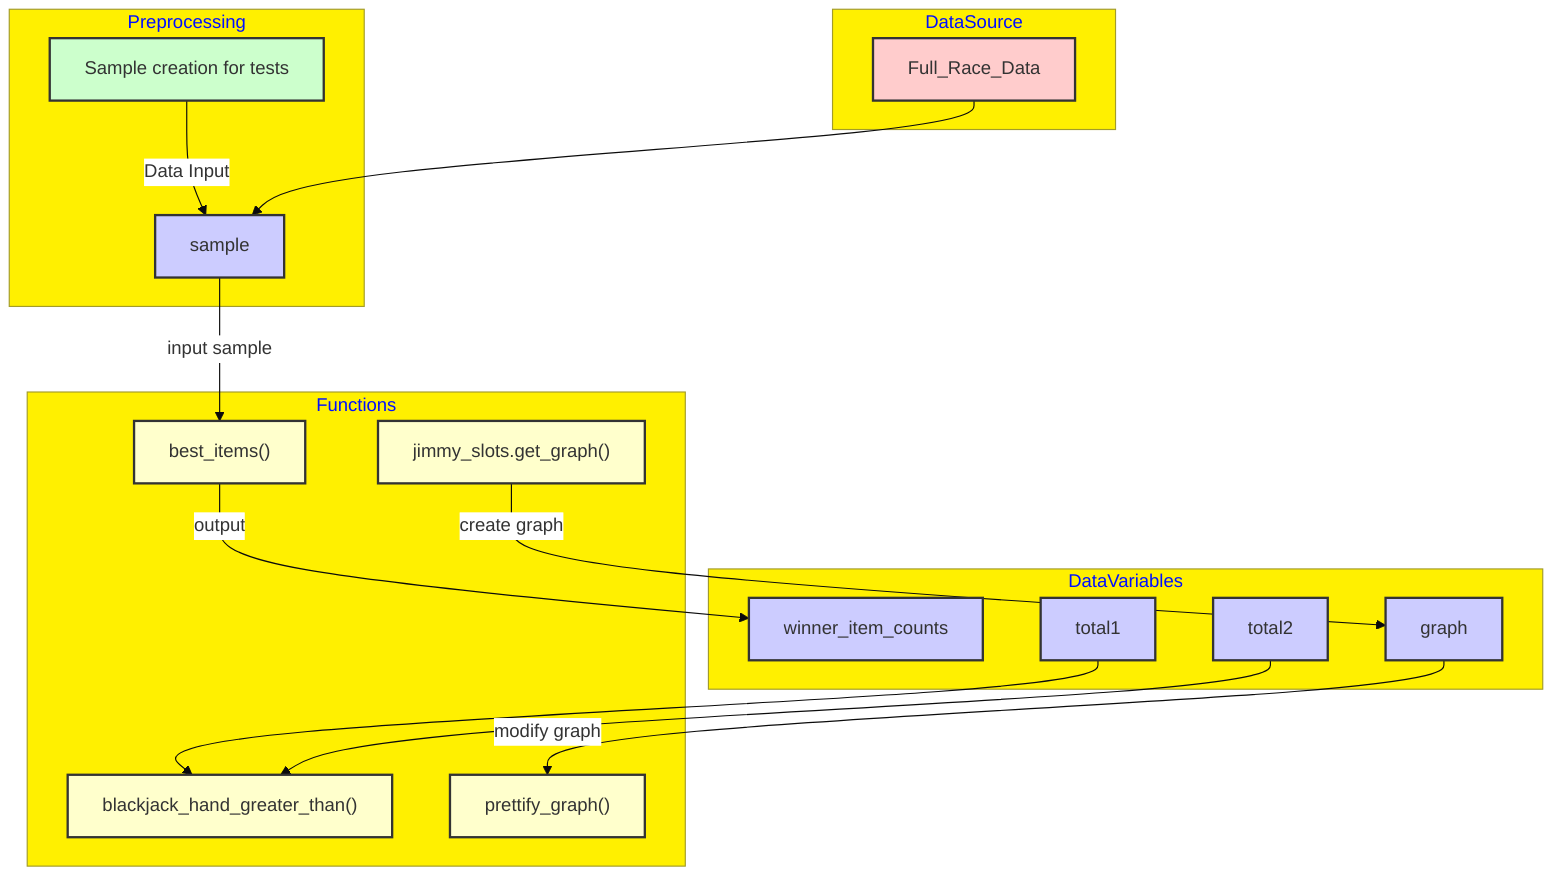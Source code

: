 %%{init: {'theme': 'base', 'themeVariables': {'primaryColor': '#ffcc00', 'edgeLabelBackground':'#ffffff', 'tertiaryColor': '#fff000'}}}%%
%% Flowchart for Jupyter Notebook 19552302

flowchart TD
    %% Data source definition
    subgraph DataSource
        DS1["Full_Race_Data"]
    end
    
    %% Data preprocessing and initial variables
    subgraph Preprocessing
      PR1["Sample creation for tests"]-->|"Data Input"| B1
    end

    %% Data Variables
    subgraph DataVariables
      B1["sample"]
      B2["winner_item_counts"]
      B3["graph"]
      B4["total1"]
      B5["total2"]

    end

    %% Functions
    subgraph Functions
      F1["best_items()"]
      F2["blackjack_hand_greater_than()"]
      F3["jimmy_slots.get_graph()"]
      F4["prettify_graph()"]
    end


    DS1 --> B1
    B1 -- "input sample" --> F1
    F1 -- "output" --> B2

    B4["total1"] --> F2
    B5["total2"] --> F2

    
    F3 -- "create graph" --> B3
    B3 -- "modify graph" --> F4

    %% Annotating edges with descriptions
    classDef dataSource fill:#ffcccc,stroke:#333,stroke-width:2px;
    classDef preprocessing fill:#ccffcc,stroke:#333,stroke-width:2px;
    classDef dataVariables fill:#ccccff,stroke:#333,stroke-width:2px;
    classDef functions fill:#ffffcc,stroke:#333,stroke-width:2px;

    class DS1 dataSource;
    class PR1 preprocessing;
    class B1,B2,B3,B4,B5 dataVariables;
    class F1,F2,F3,F4 functions;